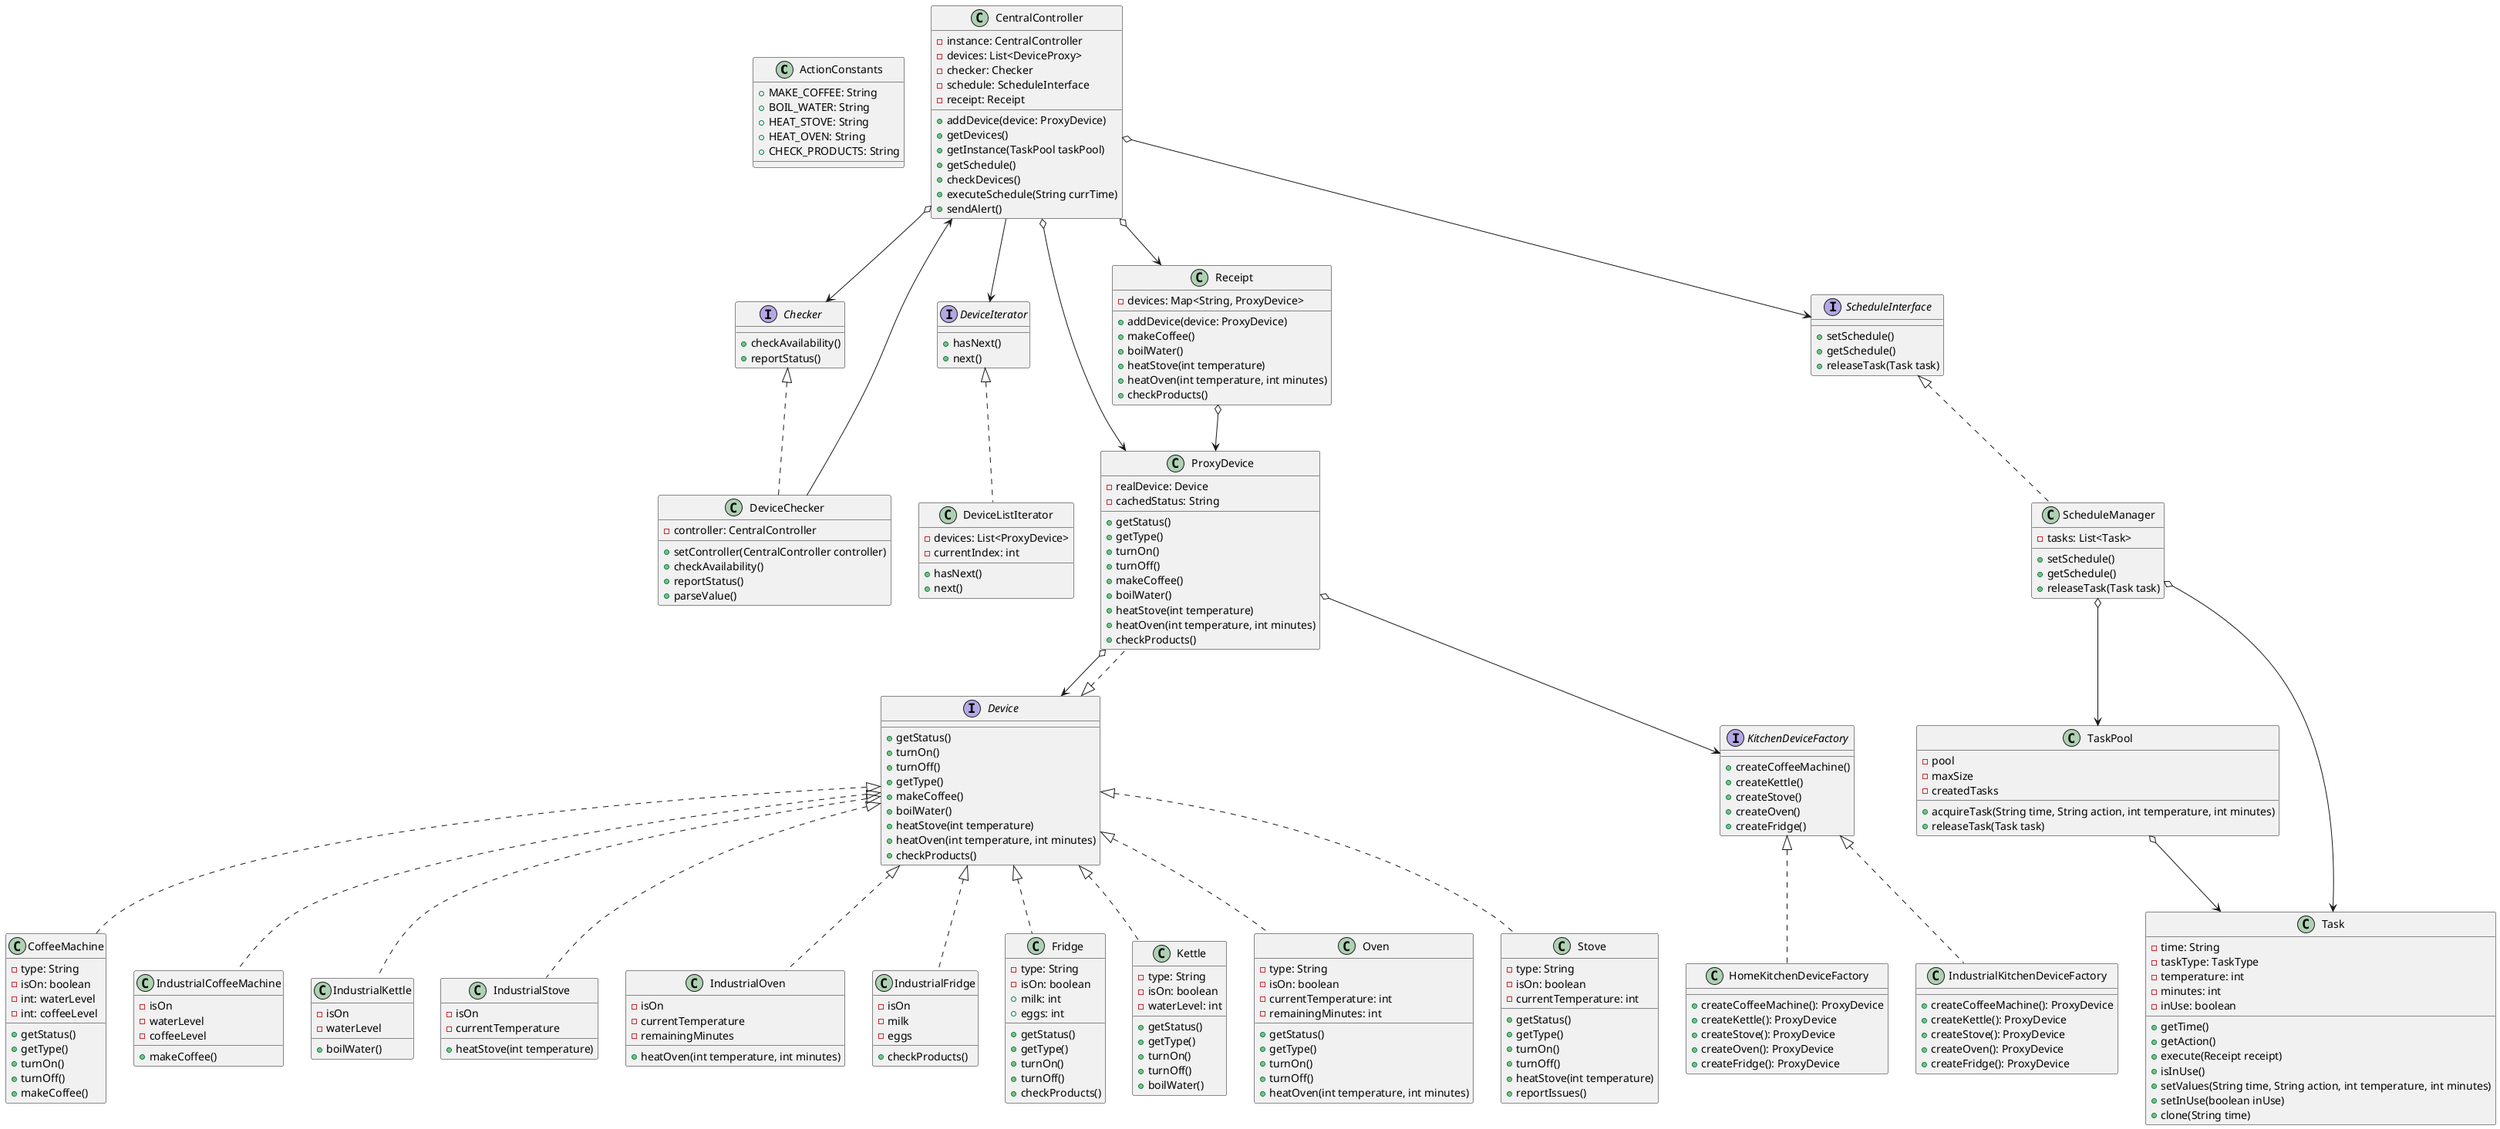 @startuml

class ActionConstants{
    +MAKE_COFFEE: String
    +BOIL_WATER: String
    +HEAT_STOVE: String
    +HEAT_OVEN: String
    +CHECK_PRODUCTS: String
}

class CentralController {
    -instance: CentralController
    -devices: List<DeviceProxy>
    -checker: Checker
    -schedule: ScheduleInterface
    -receipt: Receipt
    +addDevice(device: ProxyDevice)
    +getDevices()
    +getInstance(TaskPool taskPool)
    +getSchedule()
    +checkDevices()
    +executeSchedule(String currTime)
    +sendAlert()
}

interface Checker {
    +checkAvailability()
    +reportStatus()
}

class CoffeeMachine {
    -type: String
    -isOn: boolean
    -int: waterLevel
    -int: coffeeLevel
    +getStatus()
    +getType()
    +turnOn()
    +turnOff()
    +makeCoffee()
}

interface Device {
    +getStatus()
    +turnOn()
    +turnOff()
    +getType()
    +makeCoffee()
    +boilWater()
    +heatStove(int temperature)
    +heatOven(int temperature, int minutes)
    +checkProducts()
}

class DeviceChecker {
    -controller: CentralController
    +setController(CentralController controller)
    +checkAvailability()
    +reportStatus()
    +parseValue()
}
class HomeKitchenDeviceFactory {
  +createCoffeeMachine(): ProxyDevice
  +createKettle(): ProxyDevice
  +createStove(): ProxyDevice
  +createOven(): ProxyDevice
  +createFridge(): ProxyDevice
}

class IndustrialKitchenDeviceFactory {
  +createCoffeeMachine(): ProxyDevice
  +createKettle(): ProxyDevice
  +createStove(): ProxyDevice
  +createOven(): ProxyDevice
  +createFridge(): ProxyDevice
}
class IndustrialCoffeeMachine {
  -isOn
  -waterLevel
  -coffeeLevel
  +makeCoffee()
}

class IndustrialKettle {
  -isOn
  -waterLevel
  +boilWater()
}

class IndustrialStove {
  -isOn
  -currentTemperature
  +heatStove(int temperature)
}

class IndustrialOven {
  -isOn
  -currentTemperature
  -remainingMinutes
  +heatOven(int temperature, int minutes)
}

class IndustrialFridge {
  -isOn
  -milk
  -eggs
  +checkProducts()
}

class TaskPool {
  -pool
  -maxSize
  -createdTasks
  +acquireTask(String time, String action, int temperature, int minutes)
  +releaseTask(Task task)
}

interface DeviceIterator {
    +hasNext()
    +next()
}

class DeviceListIterator {
    -devices: List<ProxyDevice>
    -currentIndex: int
    +hasNext()
    +next()
}

class Fridge {
    -type: String
    -isOn: boolean
    +milk: int
    +eggs: int
    +getStatus()
    +getType()
    +turnOn()
    +turnOff()
    +checkProducts()
}

class Kettle {
    -type: String
    -isOn: boolean
    -waterLevel: int
    +getStatus()
    +getType()
    +turnOn()
    +turnOff()
    +boilWater()
}

interface KitchenDeviceFactory {
    +createCoffeeMachine()
    +createKettle()
    +createStove()
    +createOven()
    +createFridge()
}

class Oven {
    -type: String
    -isOn: boolean
    -currentTemperature: int
    -remainingMinutes: int
    +getStatus()
    +getType()
    +turnOn()
    +turnOff()
    +heatOven(int temperature, int minutes)
}

class ProxyDevice {
    -realDevice: Device
    -cachedStatus: String
    +getStatus()
    +getType()
    +turnOn()
    +turnOff()
    +makeCoffee()
    +boilWater()
    +heatStove(int temperature)
    +heatOven(int temperature, int minutes)
    +checkProducts()
}

class Receipt {
    -devices: Map<String, ProxyDevice>
    +addDevice(device: ProxyDevice)
    +makeCoffee()
    +boilWater()
    +heatStove(int temperature)
    +heatOven(int temperature, int minutes)
    +checkProducts()
}

interface ScheduleInterface {
    +setSchedule()
    +getSchedule()
    +releaseTask(Task task)
}

class ScheduleManager {
    -tasks: List<Task>
    +setSchedule()
    +getSchedule()
    +releaseTask(Task task)
}

class Stove {
    -type: String
    -isOn: boolean
    -currentTemperature: int
    +getStatus()
    +getType()
    +turnOn()
    +turnOff()
    +heatStove(int temperature)
    +reportIssues()
}

class Task {
    -time: String
    -taskType: TaskType
    -temperature: int
    -minutes: int
    -inUse: boolean
    +getTime()
    +getAction()
    +execute(Receipt receipt)
    +isInUse()
    +setValues(String time, String action, int temperature, int minutes)
      +setInUse(boolean inUse)
      +clone(String time)
}

Device <|.. CoffeeMachine
Device <|.. IndustrialCoffeeMachine
Device <|.. Kettle
Device <|.. IndustrialKettle
Device <|.. Stove
Device <|.. IndustrialStove
Device <|.. Oven
Device <|.. IndustrialOven
Device <|.. Fridge
Device <|.. IndustrialFridge
Device <|.. ProxyDevice

ProxyDevice o--> Device

Receipt o--> ProxyDevice

ScheduleInterface <|.. ScheduleManager
ScheduleManager o--> Task
ScheduleManager o--> TaskPool

TaskPool o--> Task

Checker <|.. DeviceChecker
DeviceIterator <|.. DeviceListIterator

CentralController o--> ProxyDevice
CentralController o--> Checker
CentralController o--> ScheduleInterface
CentralController o--> Receipt
CentralController --> DeviceIterator

DeviceChecker --> CentralController

ProxyDevice o--> KitchenDeviceFactory
KitchenDeviceFactory <|.. HomeKitchenDeviceFactory
KitchenDeviceFactory <|.. IndustrialKitchenDeviceFactory
@enduml